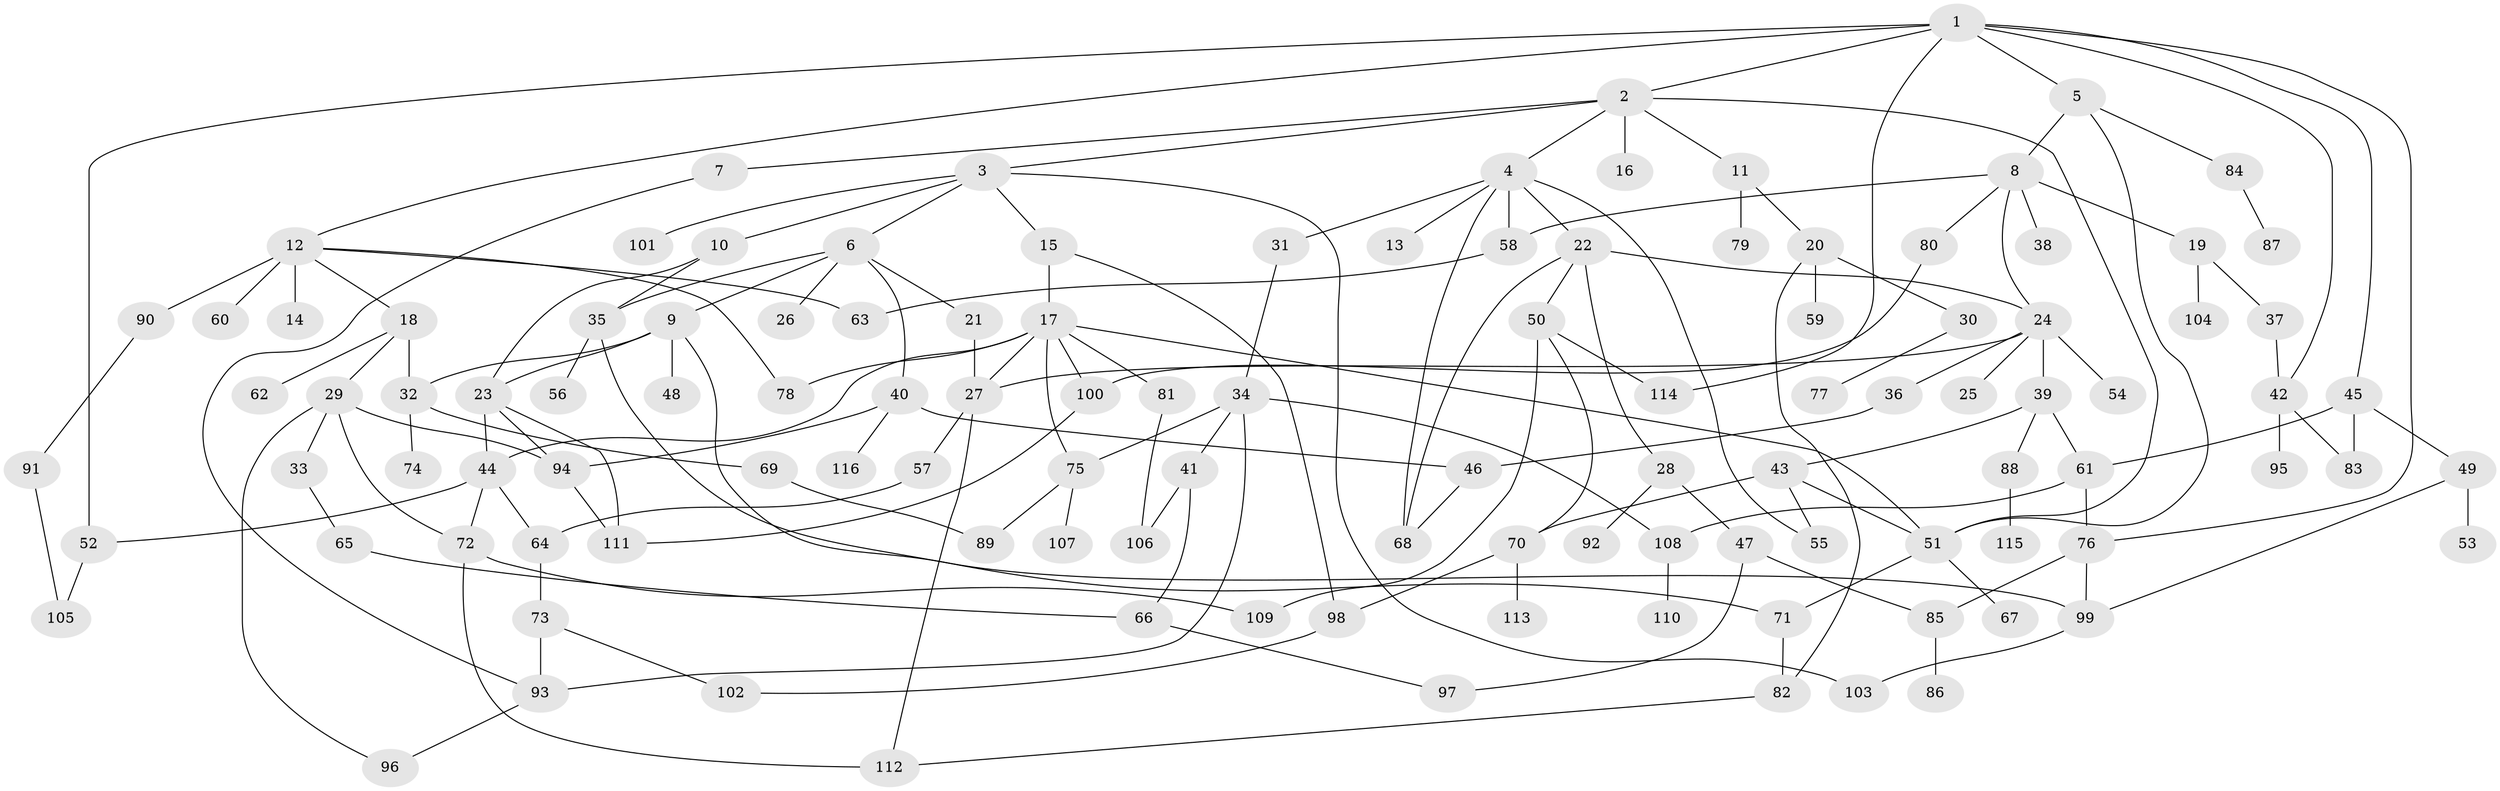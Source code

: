 // coarse degree distribution, {8: 0.024390243902439025, 4: 0.17073170731707318, 7: 0.036585365853658534, 1: 0.18292682926829268, 3: 0.2926829268292683, 6: 0.04878048780487805, 2: 0.17073170731707318, 5: 0.07317073170731707}
// Generated by graph-tools (version 1.1) at 2025/36/03/04/25 23:36:11]
// undirected, 116 vertices, 167 edges
graph export_dot {
  node [color=gray90,style=filled];
  1;
  2;
  3;
  4;
  5;
  6;
  7;
  8;
  9;
  10;
  11;
  12;
  13;
  14;
  15;
  16;
  17;
  18;
  19;
  20;
  21;
  22;
  23;
  24;
  25;
  26;
  27;
  28;
  29;
  30;
  31;
  32;
  33;
  34;
  35;
  36;
  37;
  38;
  39;
  40;
  41;
  42;
  43;
  44;
  45;
  46;
  47;
  48;
  49;
  50;
  51;
  52;
  53;
  54;
  55;
  56;
  57;
  58;
  59;
  60;
  61;
  62;
  63;
  64;
  65;
  66;
  67;
  68;
  69;
  70;
  71;
  72;
  73;
  74;
  75;
  76;
  77;
  78;
  79;
  80;
  81;
  82;
  83;
  84;
  85;
  86;
  87;
  88;
  89;
  90;
  91;
  92;
  93;
  94;
  95;
  96;
  97;
  98;
  99;
  100;
  101;
  102;
  103;
  104;
  105;
  106;
  107;
  108;
  109;
  110;
  111;
  112;
  113;
  114;
  115;
  116;
  1 -- 2;
  1 -- 5;
  1 -- 12;
  1 -- 45;
  1 -- 76;
  1 -- 52;
  1 -- 114;
  1 -- 42;
  2 -- 3;
  2 -- 4;
  2 -- 7;
  2 -- 11;
  2 -- 16;
  2 -- 51;
  3 -- 6;
  3 -- 10;
  3 -- 15;
  3 -- 101;
  3 -- 103;
  4 -- 13;
  4 -- 22;
  4 -- 31;
  4 -- 58;
  4 -- 68;
  4 -- 55;
  5 -- 8;
  5 -- 84;
  5 -- 51;
  6 -- 9;
  6 -- 21;
  6 -- 26;
  6 -- 40;
  6 -- 35;
  7 -- 93;
  8 -- 19;
  8 -- 38;
  8 -- 80;
  8 -- 24;
  8 -- 58;
  9 -- 23;
  9 -- 48;
  9 -- 71;
  9 -- 32;
  10 -- 35;
  10 -- 23;
  11 -- 20;
  11 -- 79;
  12 -- 14;
  12 -- 18;
  12 -- 60;
  12 -- 90;
  12 -- 78;
  12 -- 63;
  15 -- 17;
  15 -- 98;
  17 -- 44;
  17 -- 78;
  17 -- 81;
  17 -- 100;
  17 -- 51;
  17 -- 27;
  17 -- 75;
  18 -- 29;
  18 -- 32;
  18 -- 62;
  19 -- 37;
  19 -- 104;
  20 -- 30;
  20 -- 59;
  20 -- 82;
  21 -- 27;
  22 -- 24;
  22 -- 28;
  22 -- 50;
  22 -- 68;
  23 -- 111;
  23 -- 94;
  23 -- 44;
  24 -- 25;
  24 -- 27;
  24 -- 36;
  24 -- 39;
  24 -- 54;
  27 -- 57;
  27 -- 112;
  28 -- 47;
  28 -- 92;
  29 -- 33;
  29 -- 94;
  29 -- 96;
  29 -- 72;
  30 -- 77;
  31 -- 34;
  32 -- 69;
  32 -- 74;
  33 -- 65;
  34 -- 41;
  34 -- 75;
  34 -- 93;
  34 -- 108;
  35 -- 56;
  35 -- 99;
  36 -- 46;
  37 -- 42;
  39 -- 43;
  39 -- 61;
  39 -- 88;
  40 -- 46;
  40 -- 116;
  40 -- 94;
  41 -- 66;
  41 -- 106;
  42 -- 95;
  42 -- 83;
  43 -- 51;
  43 -- 55;
  43 -- 70;
  44 -- 52;
  44 -- 64;
  44 -- 72;
  45 -- 49;
  45 -- 83;
  45 -- 61;
  46 -- 68;
  47 -- 85;
  47 -- 97;
  49 -- 53;
  49 -- 99;
  50 -- 70;
  50 -- 109;
  50 -- 114;
  51 -- 67;
  51 -- 71;
  52 -- 105;
  57 -- 64;
  58 -- 63;
  61 -- 76;
  61 -- 108;
  64 -- 73;
  65 -- 66;
  66 -- 97;
  69 -- 89;
  70 -- 98;
  70 -- 113;
  71 -- 82;
  72 -- 112;
  72 -- 109;
  73 -- 102;
  73 -- 93;
  75 -- 89;
  75 -- 107;
  76 -- 85;
  76 -- 99;
  80 -- 100;
  81 -- 106;
  82 -- 112;
  84 -- 87;
  85 -- 86;
  88 -- 115;
  90 -- 91;
  91 -- 105;
  93 -- 96;
  94 -- 111;
  98 -- 102;
  99 -- 103;
  100 -- 111;
  108 -- 110;
}
